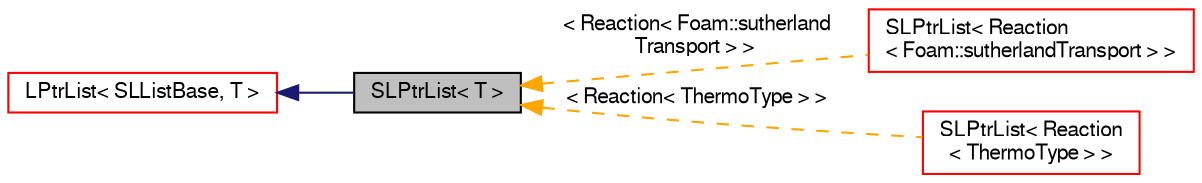 digraph "SLPtrList&lt; T &gt;"
{
  bgcolor="transparent";
  edge [fontname="FreeSans",fontsize="10",labelfontname="FreeSans",labelfontsize="10"];
  node [fontname="FreeSans",fontsize="10",shape=record];
  rankdir="LR";
  Node0 [label="SLPtrList\< T \>",height=0.2,width=0.4,color="black", fillcolor="grey75", style="filled", fontcolor="black"];
  Node1 -> Node0 [dir="back",color="midnightblue",fontsize="10",style="solid",fontname="FreeSans"];
  Node1 [label="LPtrList\< SLListBase, T \>",height=0.2,width=0.4,color="red",URL="$a25778.html"];
  Node0 -> Node8 [dir="back",color="orange",fontsize="10",style="dashed",label=" \< Reaction\< Foam::sutherland\lTransport \> \>" ,fontname="FreeSans"];
  Node8 [label="SLPtrList\< Reaction\l\< Foam::sutherlandTransport \> \>",height=0.2,width=0.4,color="red",URL="$a25870.html"];
  Node0 -> Node10 [dir="back",color="orange",fontsize="10",style="dashed",label=" \< Reaction\< ThermoType \> \>" ,fontname="FreeSans"];
  Node10 [label="SLPtrList\< Reaction\l\< ThermoType \> \>",height=0.2,width=0.4,color="red",URL="$a25870.html"];
}

